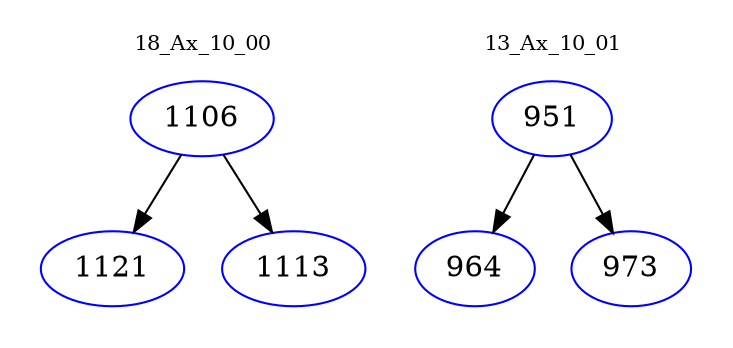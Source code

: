 digraph{
subgraph cluster_0 {
color = white
label = "18_Ax_10_00";
fontsize=10;
T0_1106 [label="1106", color="blue"]
T0_1106 -> T0_1121 [color="black"]
T0_1121 [label="1121", color="blue"]
T0_1106 -> T0_1113 [color="black"]
T0_1113 [label="1113", color="blue"]
}
subgraph cluster_1 {
color = white
label = "13_Ax_10_01";
fontsize=10;
T1_951 [label="951", color="blue"]
T1_951 -> T1_964 [color="black"]
T1_964 [label="964", color="blue"]
T1_951 -> T1_973 [color="black"]
T1_973 [label="973", color="blue"]
}
}
